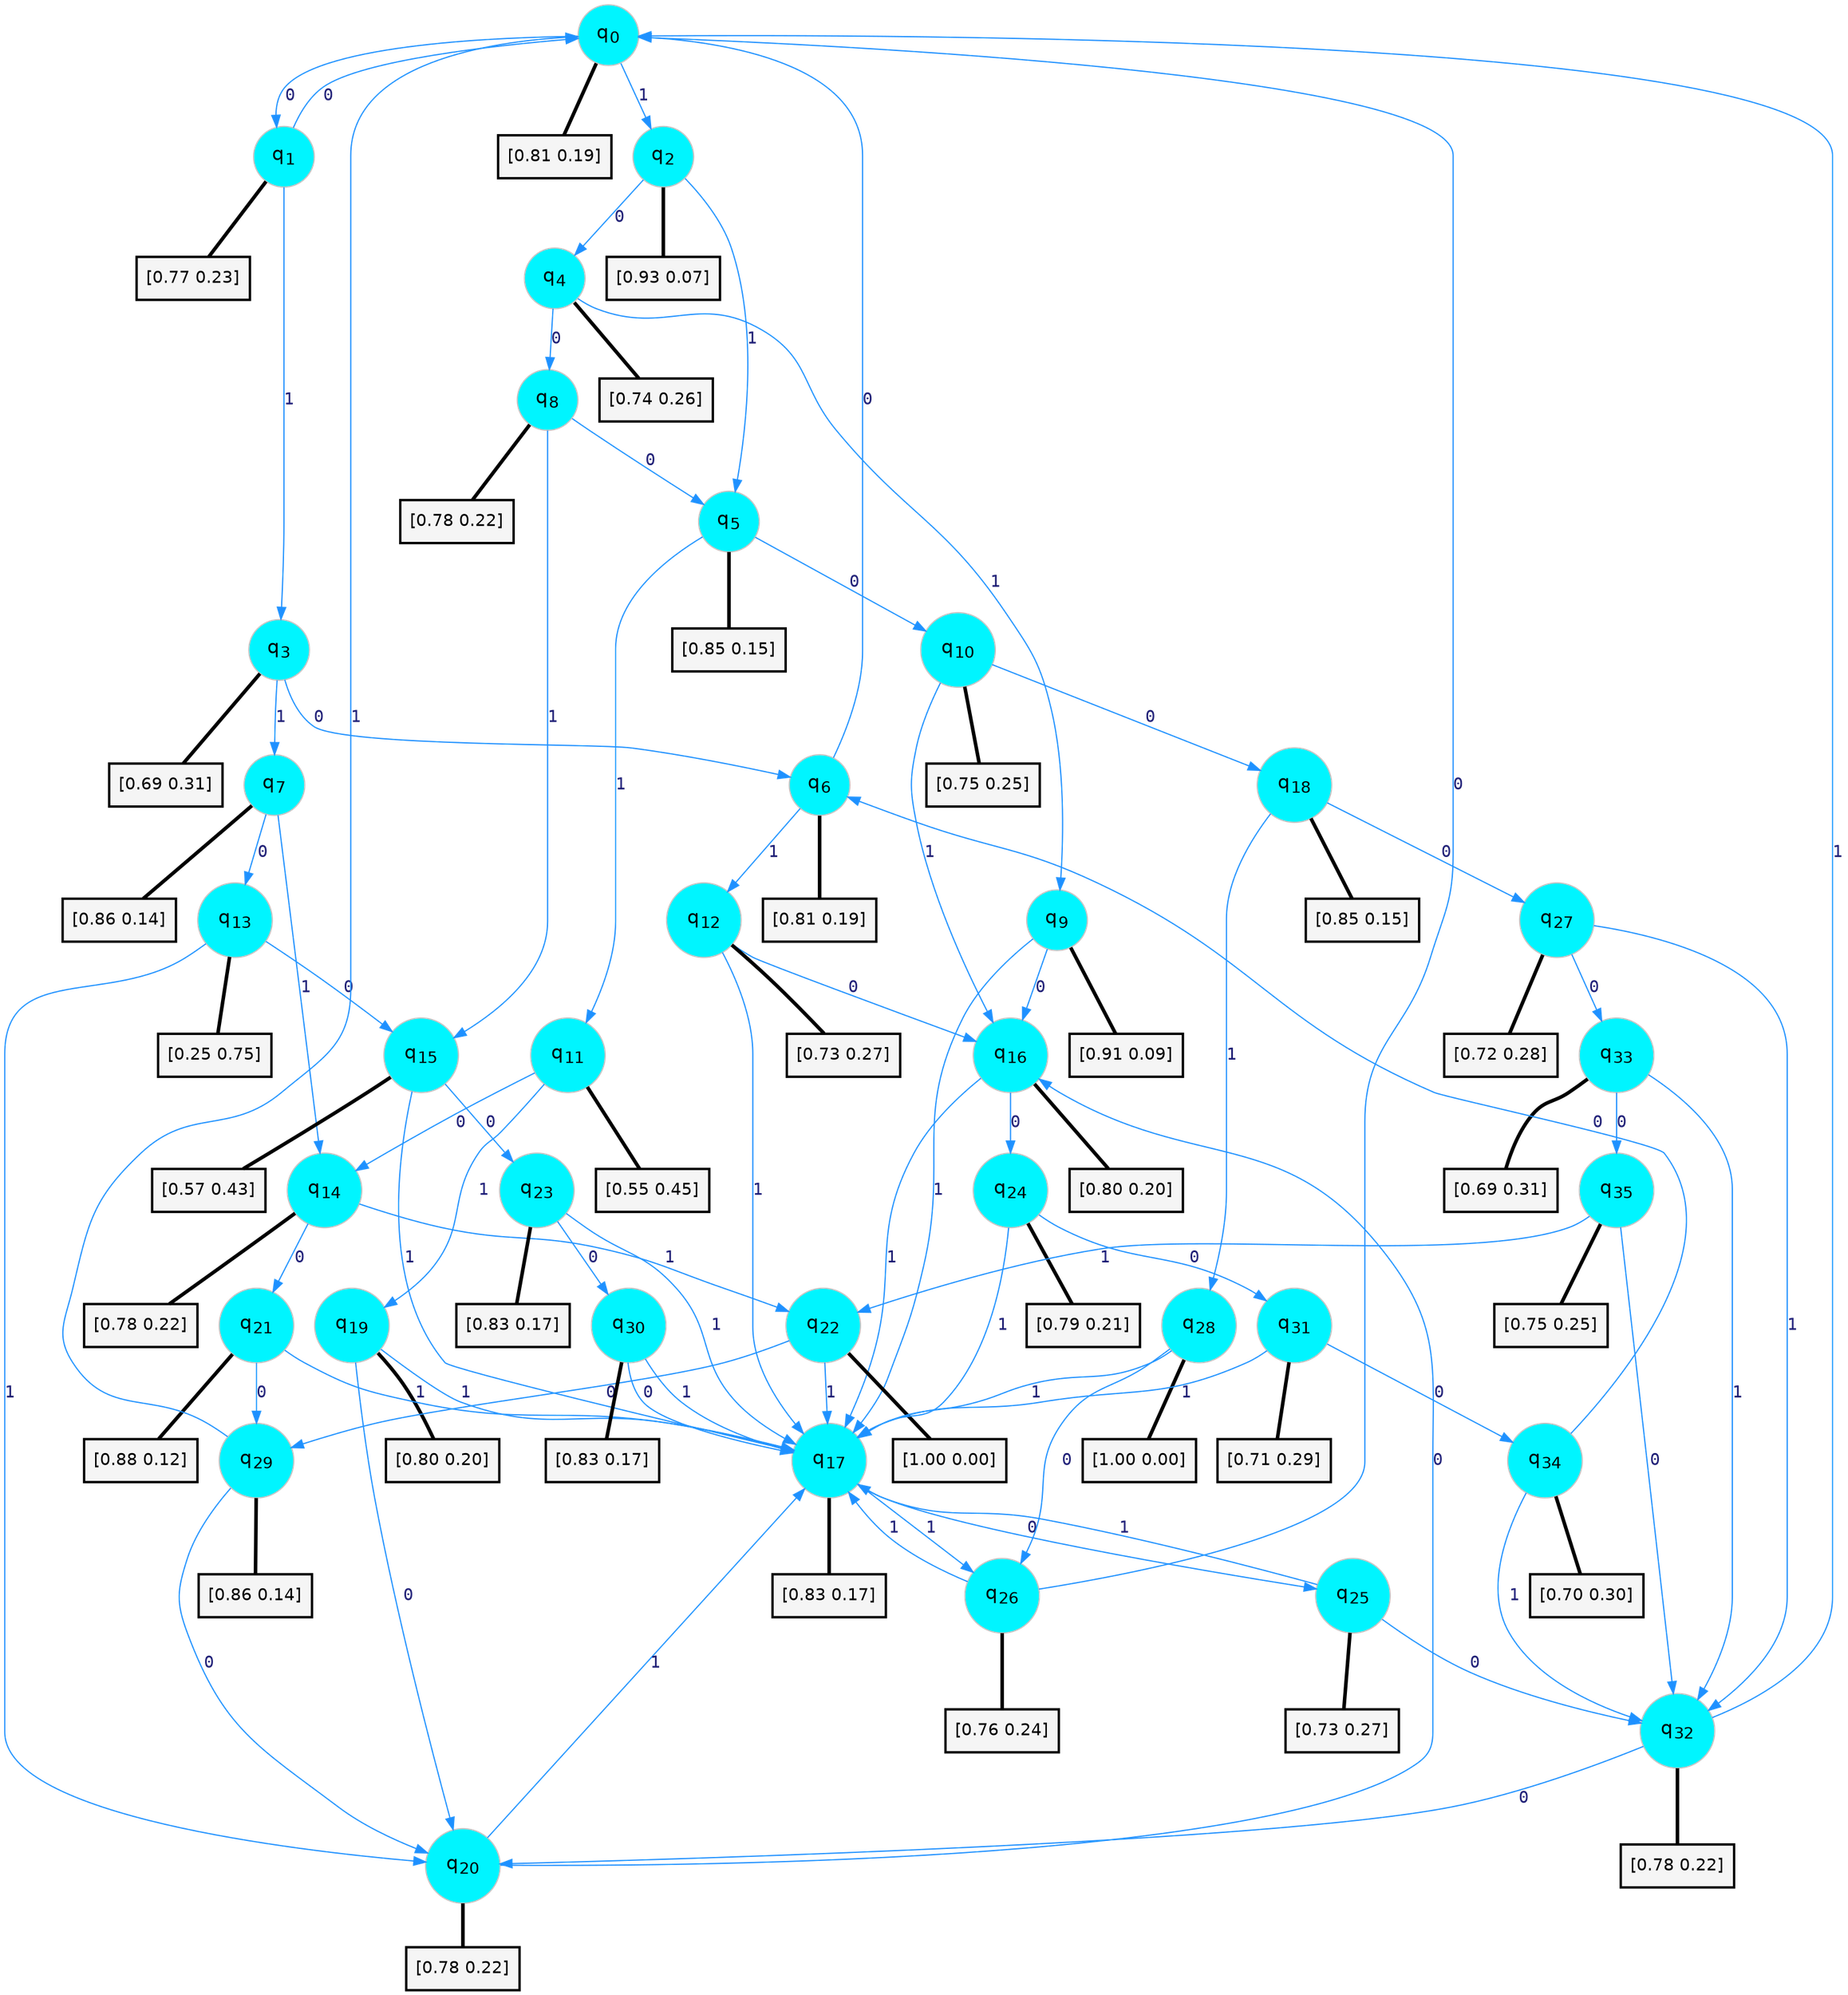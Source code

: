 digraph G {
graph [
bgcolor=transparent, dpi=300, rankdir=TD, size="40,25"];
node [
color=gray, fillcolor=turquoise1, fontcolor=black, fontname=Helvetica, fontsize=16, fontweight=bold, shape=circle, style=filled];
edge [
arrowsize=1, color=dodgerblue1, fontcolor=midnightblue, fontname=courier, fontweight=bold, penwidth=1, style=solid, weight=20];
0[label=<q<SUB>0</SUB>>];
1[label=<q<SUB>1</SUB>>];
2[label=<q<SUB>2</SUB>>];
3[label=<q<SUB>3</SUB>>];
4[label=<q<SUB>4</SUB>>];
5[label=<q<SUB>5</SUB>>];
6[label=<q<SUB>6</SUB>>];
7[label=<q<SUB>7</SUB>>];
8[label=<q<SUB>8</SUB>>];
9[label=<q<SUB>9</SUB>>];
10[label=<q<SUB>10</SUB>>];
11[label=<q<SUB>11</SUB>>];
12[label=<q<SUB>12</SUB>>];
13[label=<q<SUB>13</SUB>>];
14[label=<q<SUB>14</SUB>>];
15[label=<q<SUB>15</SUB>>];
16[label=<q<SUB>16</SUB>>];
17[label=<q<SUB>17</SUB>>];
18[label=<q<SUB>18</SUB>>];
19[label=<q<SUB>19</SUB>>];
20[label=<q<SUB>20</SUB>>];
21[label=<q<SUB>21</SUB>>];
22[label=<q<SUB>22</SUB>>];
23[label=<q<SUB>23</SUB>>];
24[label=<q<SUB>24</SUB>>];
25[label=<q<SUB>25</SUB>>];
26[label=<q<SUB>26</SUB>>];
27[label=<q<SUB>27</SUB>>];
28[label=<q<SUB>28</SUB>>];
29[label=<q<SUB>29</SUB>>];
30[label=<q<SUB>30</SUB>>];
31[label=<q<SUB>31</SUB>>];
32[label=<q<SUB>32</SUB>>];
33[label=<q<SUB>33</SUB>>];
34[label=<q<SUB>34</SUB>>];
35[label=<q<SUB>35</SUB>>];
36[label="[0.81 0.19]", shape=box,fontcolor=black, fontname=Helvetica, fontsize=14, penwidth=2, fillcolor=whitesmoke,color=black];
37[label="[0.77 0.23]", shape=box,fontcolor=black, fontname=Helvetica, fontsize=14, penwidth=2, fillcolor=whitesmoke,color=black];
38[label="[0.93 0.07]", shape=box,fontcolor=black, fontname=Helvetica, fontsize=14, penwidth=2, fillcolor=whitesmoke,color=black];
39[label="[0.69 0.31]", shape=box,fontcolor=black, fontname=Helvetica, fontsize=14, penwidth=2, fillcolor=whitesmoke,color=black];
40[label="[0.74 0.26]", shape=box,fontcolor=black, fontname=Helvetica, fontsize=14, penwidth=2, fillcolor=whitesmoke,color=black];
41[label="[0.85 0.15]", shape=box,fontcolor=black, fontname=Helvetica, fontsize=14, penwidth=2, fillcolor=whitesmoke,color=black];
42[label="[0.81 0.19]", shape=box,fontcolor=black, fontname=Helvetica, fontsize=14, penwidth=2, fillcolor=whitesmoke,color=black];
43[label="[0.86 0.14]", shape=box,fontcolor=black, fontname=Helvetica, fontsize=14, penwidth=2, fillcolor=whitesmoke,color=black];
44[label="[0.78 0.22]", shape=box,fontcolor=black, fontname=Helvetica, fontsize=14, penwidth=2, fillcolor=whitesmoke,color=black];
45[label="[0.91 0.09]", shape=box,fontcolor=black, fontname=Helvetica, fontsize=14, penwidth=2, fillcolor=whitesmoke,color=black];
46[label="[0.75 0.25]", shape=box,fontcolor=black, fontname=Helvetica, fontsize=14, penwidth=2, fillcolor=whitesmoke,color=black];
47[label="[0.55 0.45]", shape=box,fontcolor=black, fontname=Helvetica, fontsize=14, penwidth=2, fillcolor=whitesmoke,color=black];
48[label="[0.73 0.27]", shape=box,fontcolor=black, fontname=Helvetica, fontsize=14, penwidth=2, fillcolor=whitesmoke,color=black];
49[label="[0.25 0.75]", shape=box,fontcolor=black, fontname=Helvetica, fontsize=14, penwidth=2, fillcolor=whitesmoke,color=black];
50[label="[0.78 0.22]", shape=box,fontcolor=black, fontname=Helvetica, fontsize=14, penwidth=2, fillcolor=whitesmoke,color=black];
51[label="[0.57 0.43]", shape=box,fontcolor=black, fontname=Helvetica, fontsize=14, penwidth=2, fillcolor=whitesmoke,color=black];
52[label="[0.80 0.20]", shape=box,fontcolor=black, fontname=Helvetica, fontsize=14, penwidth=2, fillcolor=whitesmoke,color=black];
53[label="[0.83 0.17]", shape=box,fontcolor=black, fontname=Helvetica, fontsize=14, penwidth=2, fillcolor=whitesmoke,color=black];
54[label="[0.85 0.15]", shape=box,fontcolor=black, fontname=Helvetica, fontsize=14, penwidth=2, fillcolor=whitesmoke,color=black];
55[label="[0.80 0.20]", shape=box,fontcolor=black, fontname=Helvetica, fontsize=14, penwidth=2, fillcolor=whitesmoke,color=black];
56[label="[0.78 0.22]", shape=box,fontcolor=black, fontname=Helvetica, fontsize=14, penwidth=2, fillcolor=whitesmoke,color=black];
57[label="[0.88 0.12]", shape=box,fontcolor=black, fontname=Helvetica, fontsize=14, penwidth=2, fillcolor=whitesmoke,color=black];
58[label="[1.00 0.00]", shape=box,fontcolor=black, fontname=Helvetica, fontsize=14, penwidth=2, fillcolor=whitesmoke,color=black];
59[label="[0.83 0.17]", shape=box,fontcolor=black, fontname=Helvetica, fontsize=14, penwidth=2, fillcolor=whitesmoke,color=black];
60[label="[0.79 0.21]", shape=box,fontcolor=black, fontname=Helvetica, fontsize=14, penwidth=2, fillcolor=whitesmoke,color=black];
61[label="[0.73 0.27]", shape=box,fontcolor=black, fontname=Helvetica, fontsize=14, penwidth=2, fillcolor=whitesmoke,color=black];
62[label="[0.76 0.24]", shape=box,fontcolor=black, fontname=Helvetica, fontsize=14, penwidth=2, fillcolor=whitesmoke,color=black];
63[label="[0.72 0.28]", shape=box,fontcolor=black, fontname=Helvetica, fontsize=14, penwidth=2, fillcolor=whitesmoke,color=black];
64[label="[1.00 0.00]", shape=box,fontcolor=black, fontname=Helvetica, fontsize=14, penwidth=2, fillcolor=whitesmoke,color=black];
65[label="[0.86 0.14]", shape=box,fontcolor=black, fontname=Helvetica, fontsize=14, penwidth=2, fillcolor=whitesmoke,color=black];
66[label="[0.83 0.17]", shape=box,fontcolor=black, fontname=Helvetica, fontsize=14, penwidth=2, fillcolor=whitesmoke,color=black];
67[label="[0.71 0.29]", shape=box,fontcolor=black, fontname=Helvetica, fontsize=14, penwidth=2, fillcolor=whitesmoke,color=black];
68[label="[0.78 0.22]", shape=box,fontcolor=black, fontname=Helvetica, fontsize=14, penwidth=2, fillcolor=whitesmoke,color=black];
69[label="[0.69 0.31]", shape=box,fontcolor=black, fontname=Helvetica, fontsize=14, penwidth=2, fillcolor=whitesmoke,color=black];
70[label="[0.70 0.30]", shape=box,fontcolor=black, fontname=Helvetica, fontsize=14, penwidth=2, fillcolor=whitesmoke,color=black];
71[label="[0.75 0.25]", shape=box,fontcolor=black, fontname=Helvetica, fontsize=14, penwidth=2, fillcolor=whitesmoke,color=black];
0->1 [label=0];
0->2 [label=1];
0->36 [arrowhead=none, penwidth=3,color=black];
1->0 [label=0];
1->3 [label=1];
1->37 [arrowhead=none, penwidth=3,color=black];
2->4 [label=0];
2->5 [label=1];
2->38 [arrowhead=none, penwidth=3,color=black];
3->6 [label=0];
3->7 [label=1];
3->39 [arrowhead=none, penwidth=3,color=black];
4->8 [label=0];
4->9 [label=1];
4->40 [arrowhead=none, penwidth=3,color=black];
5->10 [label=0];
5->11 [label=1];
5->41 [arrowhead=none, penwidth=3,color=black];
6->0 [label=0];
6->12 [label=1];
6->42 [arrowhead=none, penwidth=3,color=black];
7->13 [label=0];
7->14 [label=1];
7->43 [arrowhead=none, penwidth=3,color=black];
8->5 [label=0];
8->15 [label=1];
8->44 [arrowhead=none, penwidth=3,color=black];
9->16 [label=0];
9->17 [label=1];
9->45 [arrowhead=none, penwidth=3,color=black];
10->18 [label=0];
10->16 [label=1];
10->46 [arrowhead=none, penwidth=3,color=black];
11->14 [label=0];
11->19 [label=1];
11->47 [arrowhead=none, penwidth=3,color=black];
12->16 [label=0];
12->17 [label=1];
12->48 [arrowhead=none, penwidth=3,color=black];
13->15 [label=0];
13->20 [label=1];
13->49 [arrowhead=none, penwidth=3,color=black];
14->21 [label=0];
14->22 [label=1];
14->50 [arrowhead=none, penwidth=3,color=black];
15->23 [label=0];
15->17 [label=1];
15->51 [arrowhead=none, penwidth=3,color=black];
16->24 [label=0];
16->17 [label=1];
16->52 [arrowhead=none, penwidth=3,color=black];
17->25 [label=0];
17->26 [label=1];
17->53 [arrowhead=none, penwidth=3,color=black];
18->27 [label=0];
18->28 [label=1];
18->54 [arrowhead=none, penwidth=3,color=black];
19->20 [label=0];
19->17 [label=1];
19->55 [arrowhead=none, penwidth=3,color=black];
20->16 [label=0];
20->17 [label=1];
20->56 [arrowhead=none, penwidth=3,color=black];
21->29 [label=0];
21->17 [label=1];
21->57 [arrowhead=none, penwidth=3,color=black];
22->29 [label=0];
22->17 [label=1];
22->58 [arrowhead=none, penwidth=3,color=black];
23->30 [label=0];
23->17 [label=1];
23->59 [arrowhead=none, penwidth=3,color=black];
24->31 [label=0];
24->17 [label=1];
24->60 [arrowhead=none, penwidth=3,color=black];
25->32 [label=0];
25->17 [label=1];
25->61 [arrowhead=none, penwidth=3,color=black];
26->0 [label=0];
26->17 [label=1];
26->62 [arrowhead=none, penwidth=3,color=black];
27->33 [label=0];
27->32 [label=1];
27->63 [arrowhead=none, penwidth=3,color=black];
28->26 [label=0];
28->17 [label=1];
28->64 [arrowhead=none, penwidth=3,color=black];
29->20 [label=0];
29->0 [label=1];
29->65 [arrowhead=none, penwidth=3,color=black];
30->17 [label=0];
30->17 [label=1];
30->66 [arrowhead=none, penwidth=3,color=black];
31->34 [label=0];
31->17 [label=1];
31->67 [arrowhead=none, penwidth=3,color=black];
32->20 [label=0];
32->0 [label=1];
32->68 [arrowhead=none, penwidth=3,color=black];
33->35 [label=0];
33->32 [label=1];
33->69 [arrowhead=none, penwidth=3,color=black];
34->6 [label=0];
34->32 [label=1];
34->70 [arrowhead=none, penwidth=3,color=black];
35->32 [label=0];
35->22 [label=1];
35->71 [arrowhead=none, penwidth=3,color=black];
}
